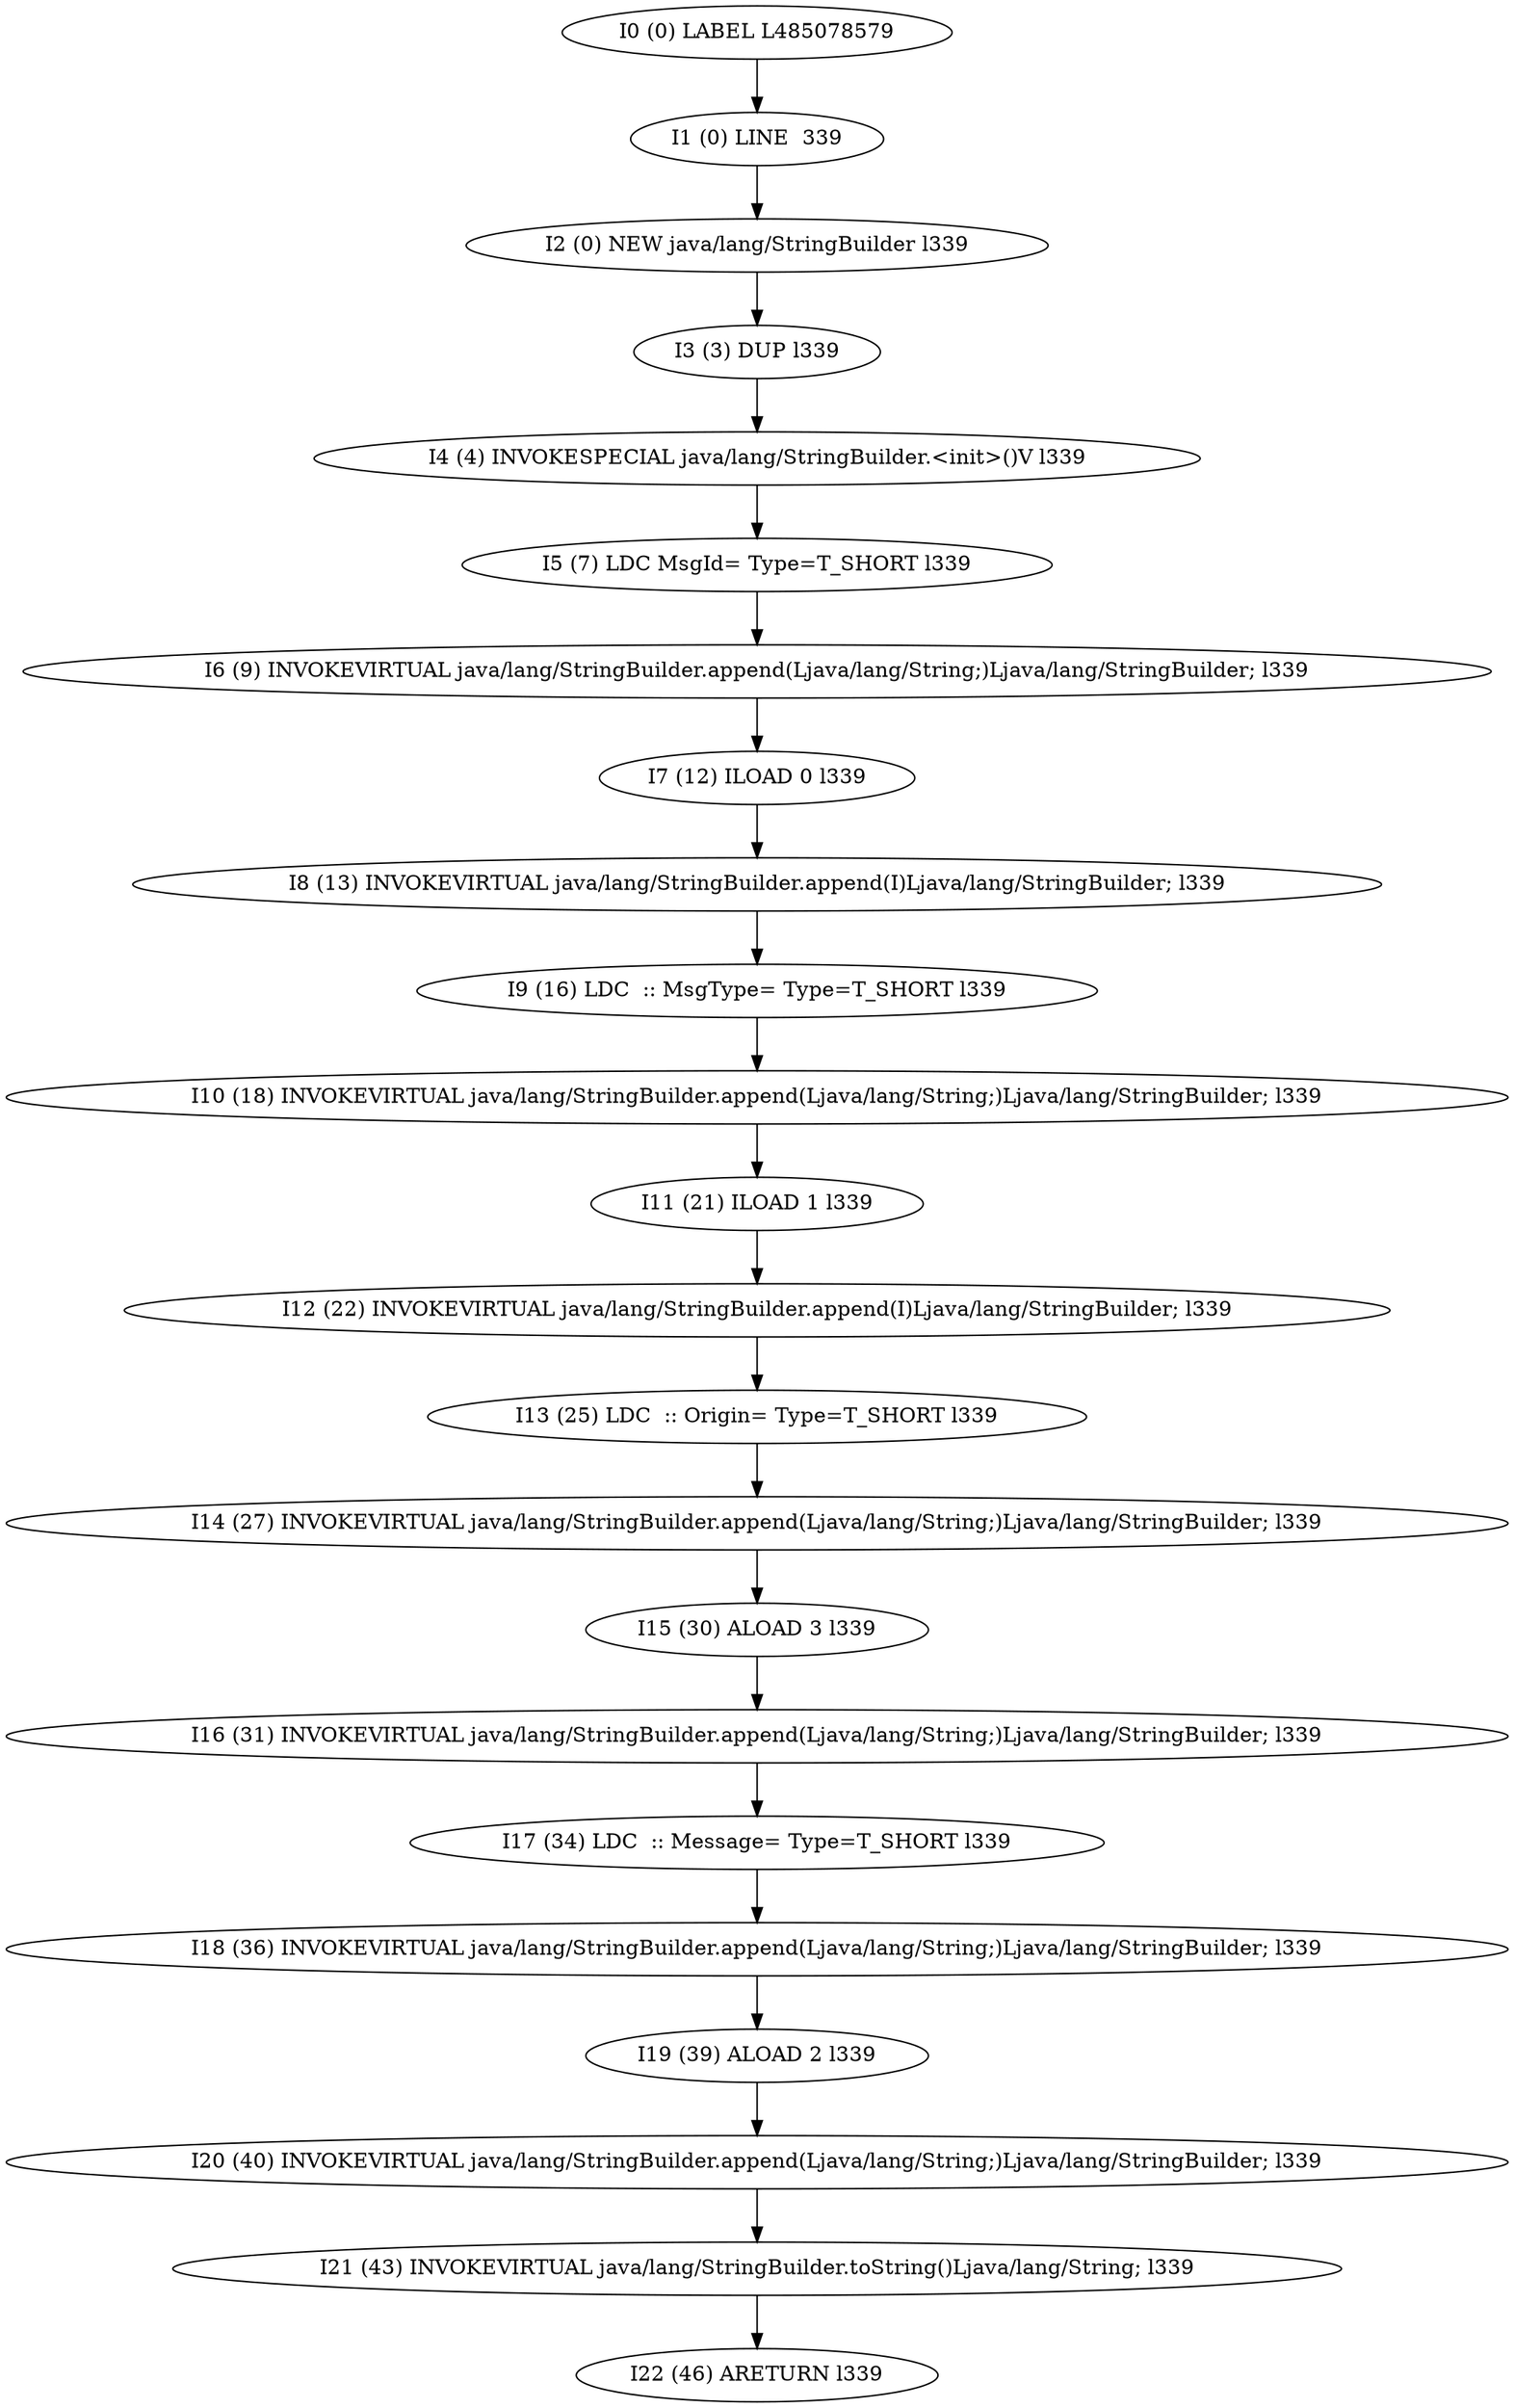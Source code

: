 digraph G {
  1 [ label="I0 (0) LABEL L485078579" ];
  2 [ label="I1 (0) LINE  339" ];
  3 [ label="I2 (0) NEW java/lang/StringBuilder l339" ];
  4 [ label="I3 (3) DUP l339" ];
  5 [ label="I4 (4) INVOKESPECIAL java/lang/StringBuilder.<init>()V l339" ];
  6 [ label="I5 (7) LDC MsgId= Type=T_SHORT l339" ];
  7 [ label="I6 (9) INVOKEVIRTUAL java/lang/StringBuilder.append(Ljava/lang/String;)Ljava/lang/StringBuilder; l339" ];
  8 [ label="I7 (12) ILOAD 0 l339" ];
  9 [ label="I8 (13) INVOKEVIRTUAL java/lang/StringBuilder.append(I)Ljava/lang/StringBuilder; l339" ];
  10 [ label="I9 (16) LDC  :: MsgType= Type=T_SHORT l339" ];
  11 [ label="I10 (18) INVOKEVIRTUAL java/lang/StringBuilder.append(Ljava/lang/String;)Ljava/lang/StringBuilder; l339" ];
  12 [ label="I11 (21) ILOAD 1 l339" ];
  13 [ label="I12 (22) INVOKEVIRTUAL java/lang/StringBuilder.append(I)Ljava/lang/StringBuilder; l339" ];
  14 [ label="I13 (25) LDC  :: Origin= Type=T_SHORT l339" ];
  15 [ label="I14 (27) INVOKEVIRTUAL java/lang/StringBuilder.append(Ljava/lang/String;)Ljava/lang/StringBuilder; l339" ];
  16 [ label="I15 (30) ALOAD 3 l339" ];
  17 [ label="I16 (31) INVOKEVIRTUAL java/lang/StringBuilder.append(Ljava/lang/String;)Ljava/lang/StringBuilder; l339" ];
  18 [ label="I17 (34) LDC  :: Message= Type=T_SHORT l339" ];
  19 [ label="I18 (36) INVOKEVIRTUAL java/lang/StringBuilder.append(Ljava/lang/String;)Ljava/lang/StringBuilder; l339" ];
  20 [ label="I19 (39) ALOAD 2 l339" ];
  21 [ label="I20 (40) INVOKEVIRTUAL java/lang/StringBuilder.append(Ljava/lang/String;)Ljava/lang/StringBuilder; l339" ];
  22 [ label="I21 (43) INVOKEVIRTUAL java/lang/StringBuilder.toString()Ljava/lang/String; l339" ];
  23 [ label="I22 (46) ARETURN l339" ];
  1 -> 2 [ label="" ];
  2 -> 3 [ label="" ];
  3 -> 4 [ label="" ];
  4 -> 5 [ label="" ];
  5 -> 6 [ label="" ];
  6 -> 7 [ label="" ];
  7 -> 8 [ label="" ];
  8 -> 9 [ label="" ];
  9 -> 10 [ label="" ];
  10 -> 11 [ label="" ];
  11 -> 12 [ label="" ];
  12 -> 13 [ label="" ];
  13 -> 14 [ label="" ];
  14 -> 15 [ label="" ];
  15 -> 16 [ label="" ];
  16 -> 17 [ label="" ];
  17 -> 18 [ label="" ];
  18 -> 19 [ label="" ];
  19 -> 20 [ label="" ];
  20 -> 21 [ label="" ];
  21 -> 22 [ label="" ];
  22 -> 23 [ label="" ];
}
